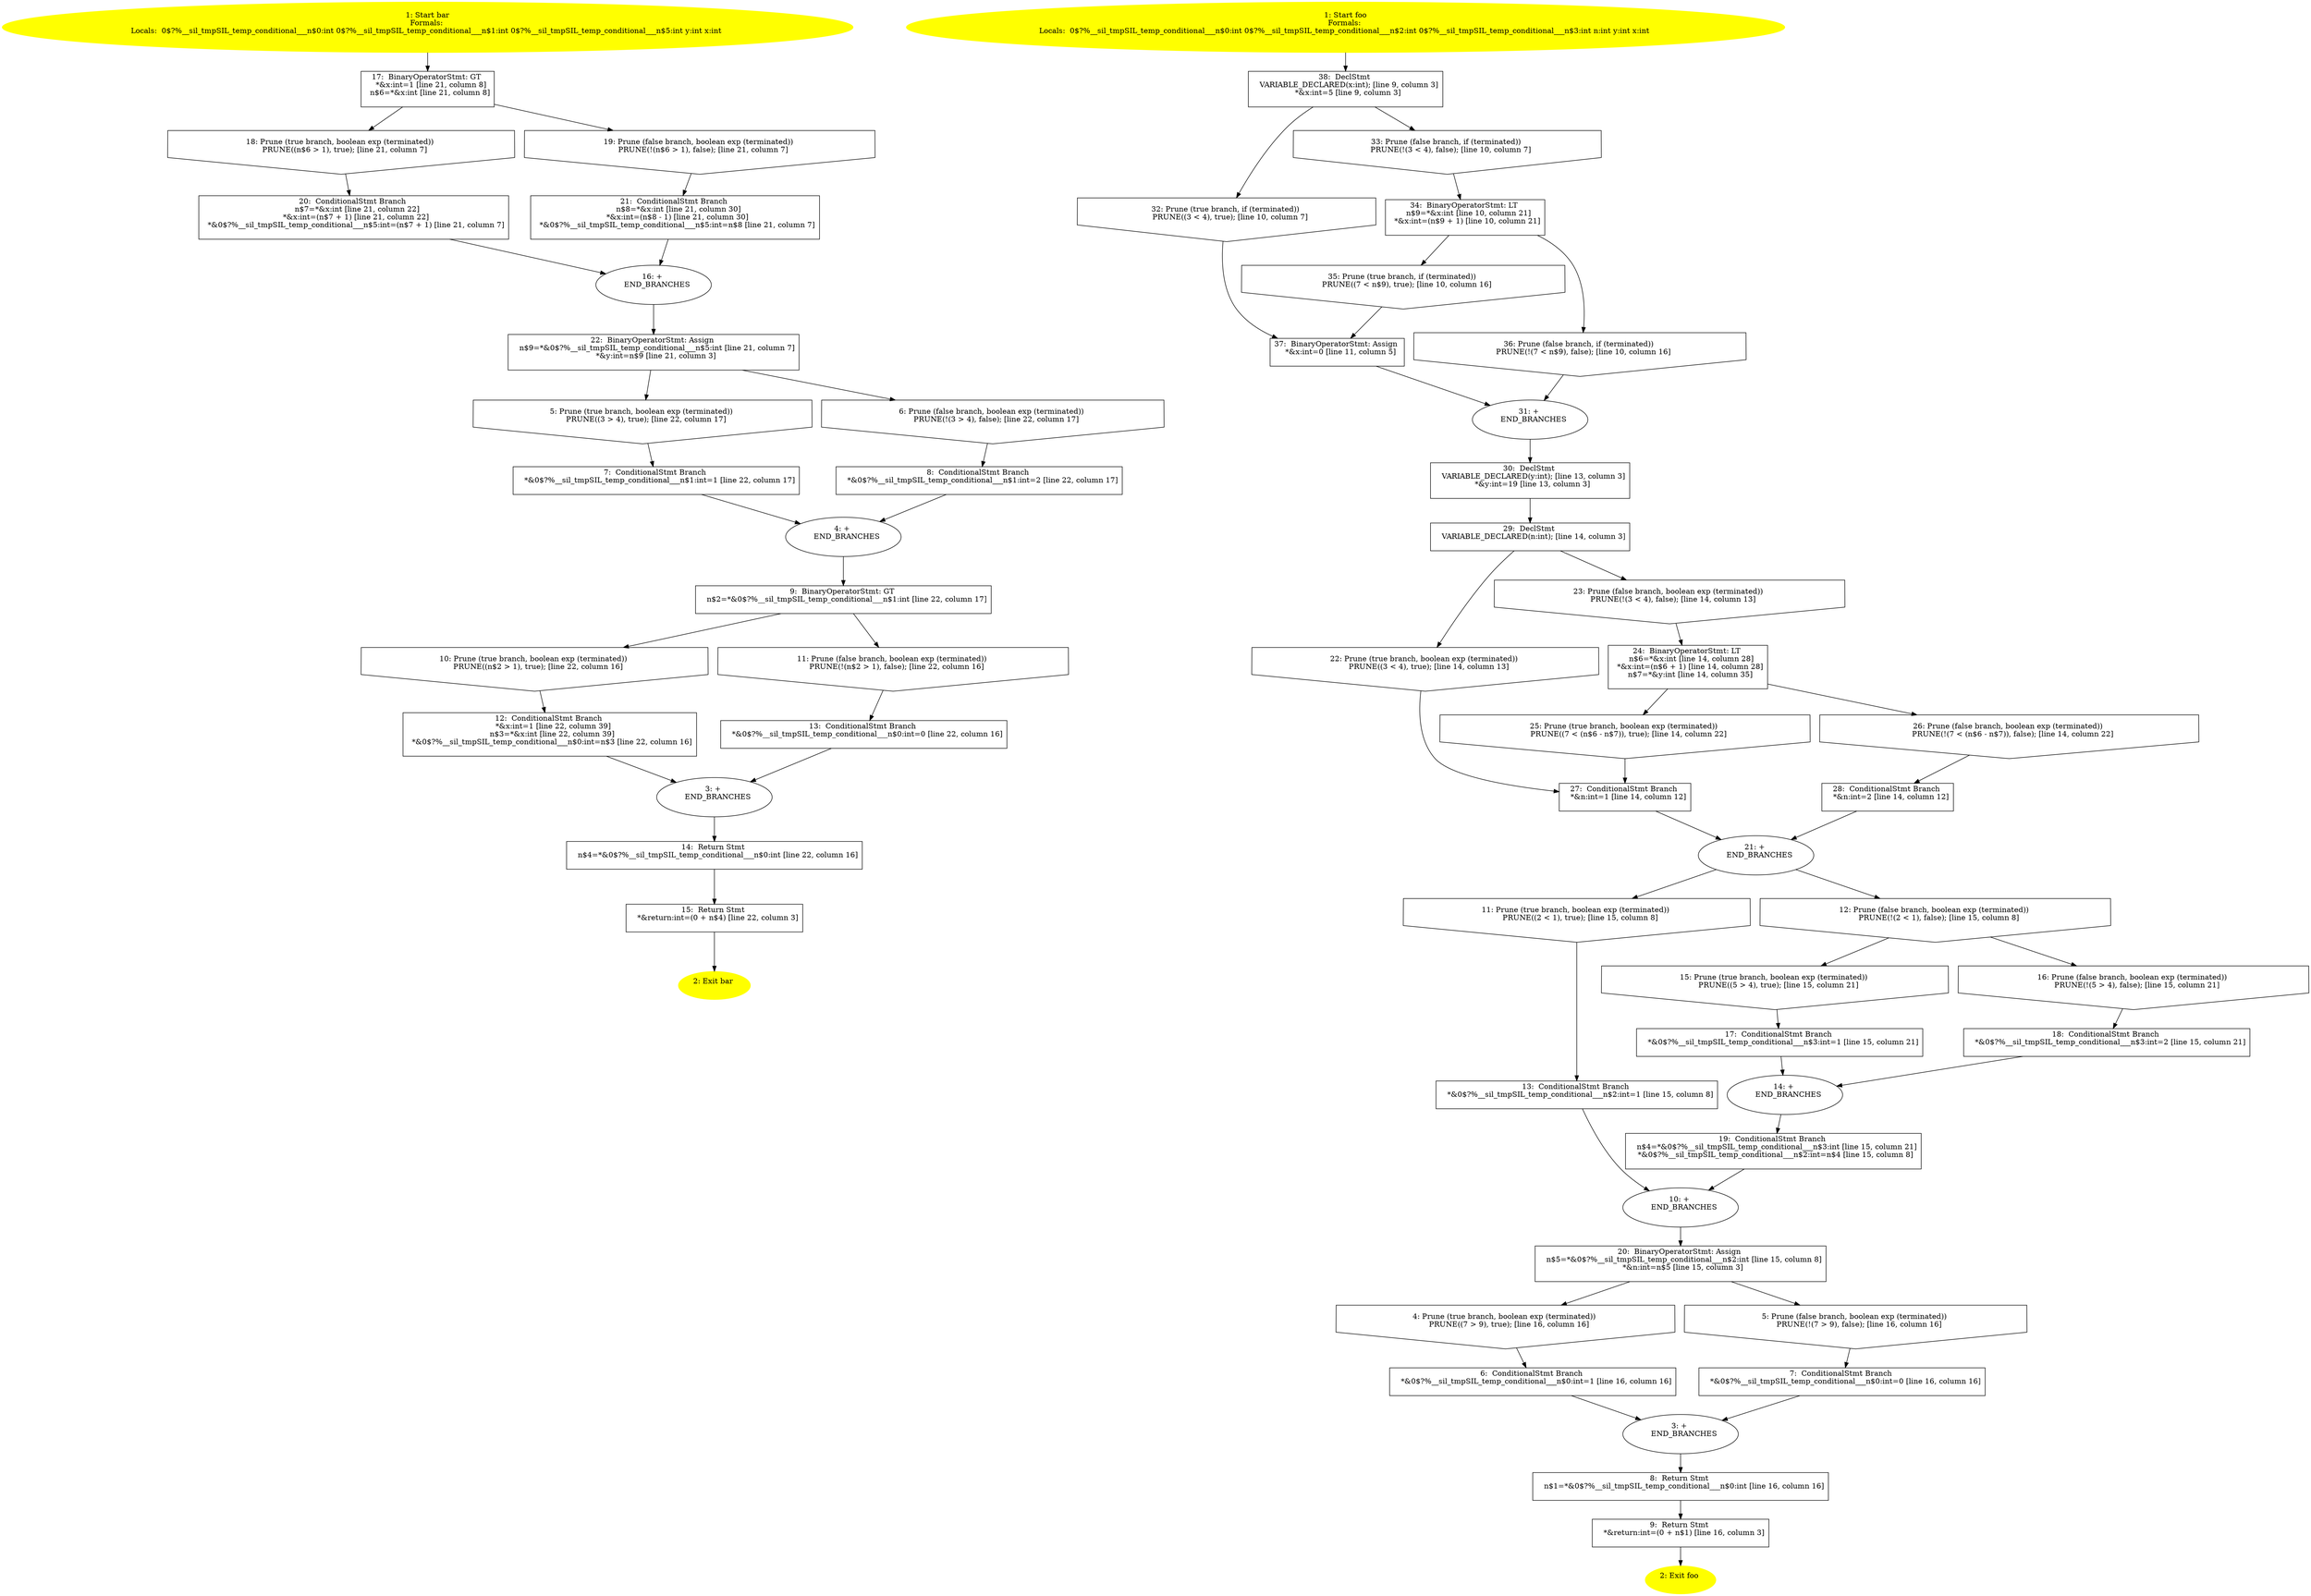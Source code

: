 /* @generated */
digraph cfg {
"bar.37b51d194a7513e4_1" [label="1: Start bar\nFormals: \nLocals:  0$?%__sil_tmpSIL_temp_conditional___n$0:int 0$?%__sil_tmpSIL_temp_conditional___n$1:int 0$?%__sil_tmpSIL_temp_conditional___n$5:int y:int x:int \n  " color=yellow style=filled]
	

	 "bar.37b51d194a7513e4_1" -> "bar.37b51d194a7513e4_17" ;
"bar.37b51d194a7513e4_2" [label="2: Exit bar \n  " color=yellow style=filled]
	

"bar.37b51d194a7513e4_3" [label="3: + \n   END_BRANCHES\n " ]
	

	 "bar.37b51d194a7513e4_3" -> "bar.37b51d194a7513e4_14" ;
"bar.37b51d194a7513e4_4" [label="4: + \n   END_BRANCHES\n " ]
	

	 "bar.37b51d194a7513e4_4" -> "bar.37b51d194a7513e4_9" ;
"bar.37b51d194a7513e4_5" [label="5: Prune (true branch, boolean exp (terminated)) \n   PRUNE((3 > 4), true); [line 22, column 17]\n " shape="invhouse"]
	

	 "bar.37b51d194a7513e4_5" -> "bar.37b51d194a7513e4_7" ;
"bar.37b51d194a7513e4_6" [label="6: Prune (false branch, boolean exp (terminated)) \n   PRUNE(!(3 > 4), false); [line 22, column 17]\n " shape="invhouse"]
	

	 "bar.37b51d194a7513e4_6" -> "bar.37b51d194a7513e4_8" ;
"bar.37b51d194a7513e4_7" [label="7:  ConditionalStmt Branch \n   *&0$?%__sil_tmpSIL_temp_conditional___n$1:int=1 [line 22, column 17]\n " shape="box"]
	

	 "bar.37b51d194a7513e4_7" -> "bar.37b51d194a7513e4_4" ;
"bar.37b51d194a7513e4_8" [label="8:  ConditionalStmt Branch \n   *&0$?%__sil_tmpSIL_temp_conditional___n$1:int=2 [line 22, column 17]\n " shape="box"]
	

	 "bar.37b51d194a7513e4_8" -> "bar.37b51d194a7513e4_4" ;
"bar.37b51d194a7513e4_9" [label="9:  BinaryOperatorStmt: GT \n   n$2=*&0$?%__sil_tmpSIL_temp_conditional___n$1:int [line 22, column 17]\n " shape="box"]
	

	 "bar.37b51d194a7513e4_9" -> "bar.37b51d194a7513e4_10" ;
	 "bar.37b51d194a7513e4_9" -> "bar.37b51d194a7513e4_11" ;
"bar.37b51d194a7513e4_10" [label="10: Prune (true branch, boolean exp (terminated)) \n   PRUNE((n$2 > 1), true); [line 22, column 16]\n " shape="invhouse"]
	

	 "bar.37b51d194a7513e4_10" -> "bar.37b51d194a7513e4_12" ;
"bar.37b51d194a7513e4_11" [label="11: Prune (false branch, boolean exp (terminated)) \n   PRUNE(!(n$2 > 1), false); [line 22, column 16]\n " shape="invhouse"]
	

	 "bar.37b51d194a7513e4_11" -> "bar.37b51d194a7513e4_13" ;
"bar.37b51d194a7513e4_12" [label="12:  ConditionalStmt Branch \n   *&x:int=1 [line 22, column 39]\n  n$3=*&x:int [line 22, column 39]\n  *&0$?%__sil_tmpSIL_temp_conditional___n$0:int=n$3 [line 22, column 16]\n " shape="box"]
	

	 "bar.37b51d194a7513e4_12" -> "bar.37b51d194a7513e4_3" ;
"bar.37b51d194a7513e4_13" [label="13:  ConditionalStmt Branch \n   *&0$?%__sil_tmpSIL_temp_conditional___n$0:int=0 [line 22, column 16]\n " shape="box"]
	

	 "bar.37b51d194a7513e4_13" -> "bar.37b51d194a7513e4_3" ;
"bar.37b51d194a7513e4_14" [label="14:  Return Stmt \n   n$4=*&0$?%__sil_tmpSIL_temp_conditional___n$0:int [line 22, column 16]\n " shape="box"]
	

	 "bar.37b51d194a7513e4_14" -> "bar.37b51d194a7513e4_15" ;
"bar.37b51d194a7513e4_15" [label="15:  Return Stmt \n   *&return:int=(0 + n$4) [line 22, column 3]\n " shape="box"]
	

	 "bar.37b51d194a7513e4_15" -> "bar.37b51d194a7513e4_2" ;
"bar.37b51d194a7513e4_16" [label="16: + \n   END_BRANCHES\n " ]
	

	 "bar.37b51d194a7513e4_16" -> "bar.37b51d194a7513e4_22" ;
"bar.37b51d194a7513e4_17" [label="17:  BinaryOperatorStmt: GT \n   *&x:int=1 [line 21, column 8]\n  n$6=*&x:int [line 21, column 8]\n " shape="box"]
	

	 "bar.37b51d194a7513e4_17" -> "bar.37b51d194a7513e4_18" ;
	 "bar.37b51d194a7513e4_17" -> "bar.37b51d194a7513e4_19" ;
"bar.37b51d194a7513e4_18" [label="18: Prune (true branch, boolean exp (terminated)) \n   PRUNE((n$6 > 1), true); [line 21, column 7]\n " shape="invhouse"]
	

	 "bar.37b51d194a7513e4_18" -> "bar.37b51d194a7513e4_20" ;
"bar.37b51d194a7513e4_19" [label="19: Prune (false branch, boolean exp (terminated)) \n   PRUNE(!(n$6 > 1), false); [line 21, column 7]\n " shape="invhouse"]
	

	 "bar.37b51d194a7513e4_19" -> "bar.37b51d194a7513e4_21" ;
"bar.37b51d194a7513e4_20" [label="20:  ConditionalStmt Branch \n   n$7=*&x:int [line 21, column 22]\n  *&x:int=(n$7 + 1) [line 21, column 22]\n  *&0$?%__sil_tmpSIL_temp_conditional___n$5:int=(n$7 + 1) [line 21, column 7]\n " shape="box"]
	

	 "bar.37b51d194a7513e4_20" -> "bar.37b51d194a7513e4_16" ;
"bar.37b51d194a7513e4_21" [label="21:  ConditionalStmt Branch \n   n$8=*&x:int [line 21, column 30]\n  *&x:int=(n$8 - 1) [line 21, column 30]\n  *&0$?%__sil_tmpSIL_temp_conditional___n$5:int=n$8 [line 21, column 7]\n " shape="box"]
	

	 "bar.37b51d194a7513e4_21" -> "bar.37b51d194a7513e4_16" ;
"bar.37b51d194a7513e4_22" [label="22:  BinaryOperatorStmt: Assign \n   n$9=*&0$?%__sil_tmpSIL_temp_conditional___n$5:int [line 21, column 7]\n  *&y:int=n$9 [line 21, column 3]\n " shape="box"]
	

	 "bar.37b51d194a7513e4_22" -> "bar.37b51d194a7513e4_5" ;
	 "bar.37b51d194a7513e4_22" -> "bar.37b51d194a7513e4_6" ;
"foo.acbd18db4cc2f85c_1" [label="1: Start foo\nFormals: \nLocals:  0$?%__sil_tmpSIL_temp_conditional___n$0:int 0$?%__sil_tmpSIL_temp_conditional___n$2:int 0$?%__sil_tmpSIL_temp_conditional___n$3:int n:int y:int x:int \n  " color=yellow style=filled]
	

	 "foo.acbd18db4cc2f85c_1" -> "foo.acbd18db4cc2f85c_38" ;
"foo.acbd18db4cc2f85c_2" [label="2: Exit foo \n  " color=yellow style=filled]
	

"foo.acbd18db4cc2f85c_3" [label="3: + \n   END_BRANCHES\n " ]
	

	 "foo.acbd18db4cc2f85c_3" -> "foo.acbd18db4cc2f85c_8" ;
"foo.acbd18db4cc2f85c_4" [label="4: Prune (true branch, boolean exp (terminated)) \n   PRUNE((7 > 9), true); [line 16, column 16]\n " shape="invhouse"]
	

	 "foo.acbd18db4cc2f85c_4" -> "foo.acbd18db4cc2f85c_6" ;
"foo.acbd18db4cc2f85c_5" [label="5: Prune (false branch, boolean exp (terminated)) \n   PRUNE(!(7 > 9), false); [line 16, column 16]\n " shape="invhouse"]
	

	 "foo.acbd18db4cc2f85c_5" -> "foo.acbd18db4cc2f85c_7" ;
"foo.acbd18db4cc2f85c_6" [label="6:  ConditionalStmt Branch \n   *&0$?%__sil_tmpSIL_temp_conditional___n$0:int=1 [line 16, column 16]\n " shape="box"]
	

	 "foo.acbd18db4cc2f85c_6" -> "foo.acbd18db4cc2f85c_3" ;
"foo.acbd18db4cc2f85c_7" [label="7:  ConditionalStmt Branch \n   *&0$?%__sil_tmpSIL_temp_conditional___n$0:int=0 [line 16, column 16]\n " shape="box"]
	

	 "foo.acbd18db4cc2f85c_7" -> "foo.acbd18db4cc2f85c_3" ;
"foo.acbd18db4cc2f85c_8" [label="8:  Return Stmt \n   n$1=*&0$?%__sil_tmpSIL_temp_conditional___n$0:int [line 16, column 16]\n " shape="box"]
	

	 "foo.acbd18db4cc2f85c_8" -> "foo.acbd18db4cc2f85c_9" ;
"foo.acbd18db4cc2f85c_9" [label="9:  Return Stmt \n   *&return:int=(0 + n$1) [line 16, column 3]\n " shape="box"]
	

	 "foo.acbd18db4cc2f85c_9" -> "foo.acbd18db4cc2f85c_2" ;
"foo.acbd18db4cc2f85c_10" [label="10: + \n   END_BRANCHES\n " ]
	

	 "foo.acbd18db4cc2f85c_10" -> "foo.acbd18db4cc2f85c_20" ;
"foo.acbd18db4cc2f85c_11" [label="11: Prune (true branch, boolean exp (terminated)) \n   PRUNE((2 < 1), true); [line 15, column 8]\n " shape="invhouse"]
	

	 "foo.acbd18db4cc2f85c_11" -> "foo.acbd18db4cc2f85c_13" ;
"foo.acbd18db4cc2f85c_12" [label="12: Prune (false branch, boolean exp (terminated)) \n   PRUNE(!(2 < 1), false); [line 15, column 8]\n " shape="invhouse"]
	

	 "foo.acbd18db4cc2f85c_12" -> "foo.acbd18db4cc2f85c_15" ;
	 "foo.acbd18db4cc2f85c_12" -> "foo.acbd18db4cc2f85c_16" ;
"foo.acbd18db4cc2f85c_13" [label="13:  ConditionalStmt Branch \n   *&0$?%__sil_tmpSIL_temp_conditional___n$2:int=1 [line 15, column 8]\n " shape="box"]
	

	 "foo.acbd18db4cc2f85c_13" -> "foo.acbd18db4cc2f85c_10" ;
"foo.acbd18db4cc2f85c_14" [label="14: + \n   END_BRANCHES\n " ]
	

	 "foo.acbd18db4cc2f85c_14" -> "foo.acbd18db4cc2f85c_19" ;
"foo.acbd18db4cc2f85c_15" [label="15: Prune (true branch, boolean exp (terminated)) \n   PRUNE((5 > 4), true); [line 15, column 21]\n " shape="invhouse"]
	

	 "foo.acbd18db4cc2f85c_15" -> "foo.acbd18db4cc2f85c_17" ;
"foo.acbd18db4cc2f85c_16" [label="16: Prune (false branch, boolean exp (terminated)) \n   PRUNE(!(5 > 4), false); [line 15, column 21]\n " shape="invhouse"]
	

	 "foo.acbd18db4cc2f85c_16" -> "foo.acbd18db4cc2f85c_18" ;
"foo.acbd18db4cc2f85c_17" [label="17:  ConditionalStmt Branch \n   *&0$?%__sil_tmpSIL_temp_conditional___n$3:int=1 [line 15, column 21]\n " shape="box"]
	

	 "foo.acbd18db4cc2f85c_17" -> "foo.acbd18db4cc2f85c_14" ;
"foo.acbd18db4cc2f85c_18" [label="18:  ConditionalStmt Branch \n   *&0$?%__sil_tmpSIL_temp_conditional___n$3:int=2 [line 15, column 21]\n " shape="box"]
	

	 "foo.acbd18db4cc2f85c_18" -> "foo.acbd18db4cc2f85c_14" ;
"foo.acbd18db4cc2f85c_19" [label="19:  ConditionalStmt Branch \n   n$4=*&0$?%__sil_tmpSIL_temp_conditional___n$3:int [line 15, column 21]\n  *&0$?%__sil_tmpSIL_temp_conditional___n$2:int=n$4 [line 15, column 8]\n " shape="box"]
	

	 "foo.acbd18db4cc2f85c_19" -> "foo.acbd18db4cc2f85c_10" ;
"foo.acbd18db4cc2f85c_20" [label="20:  BinaryOperatorStmt: Assign \n   n$5=*&0$?%__sil_tmpSIL_temp_conditional___n$2:int [line 15, column 8]\n  *&n:int=n$5 [line 15, column 3]\n " shape="box"]
	

	 "foo.acbd18db4cc2f85c_20" -> "foo.acbd18db4cc2f85c_4" ;
	 "foo.acbd18db4cc2f85c_20" -> "foo.acbd18db4cc2f85c_5" ;
"foo.acbd18db4cc2f85c_21" [label="21: + \n   END_BRANCHES\n " ]
	

	 "foo.acbd18db4cc2f85c_21" -> "foo.acbd18db4cc2f85c_11" ;
	 "foo.acbd18db4cc2f85c_21" -> "foo.acbd18db4cc2f85c_12" ;
"foo.acbd18db4cc2f85c_22" [label="22: Prune (true branch, boolean exp (terminated)) \n   PRUNE((3 < 4), true); [line 14, column 13]\n " shape="invhouse"]
	

	 "foo.acbd18db4cc2f85c_22" -> "foo.acbd18db4cc2f85c_27" ;
"foo.acbd18db4cc2f85c_23" [label="23: Prune (false branch, boolean exp (terminated)) \n   PRUNE(!(3 < 4), false); [line 14, column 13]\n " shape="invhouse"]
	

	 "foo.acbd18db4cc2f85c_23" -> "foo.acbd18db4cc2f85c_24" ;
"foo.acbd18db4cc2f85c_24" [label="24:  BinaryOperatorStmt: LT \n   n$6=*&x:int [line 14, column 28]\n  *&x:int=(n$6 + 1) [line 14, column 28]\n  n$7=*&y:int [line 14, column 35]\n " shape="box"]
	

	 "foo.acbd18db4cc2f85c_24" -> "foo.acbd18db4cc2f85c_25" ;
	 "foo.acbd18db4cc2f85c_24" -> "foo.acbd18db4cc2f85c_26" ;
"foo.acbd18db4cc2f85c_25" [label="25: Prune (true branch, boolean exp (terminated)) \n   PRUNE((7 < (n$6 - n$7)), true); [line 14, column 22]\n " shape="invhouse"]
	

	 "foo.acbd18db4cc2f85c_25" -> "foo.acbd18db4cc2f85c_27" ;
"foo.acbd18db4cc2f85c_26" [label="26: Prune (false branch, boolean exp (terminated)) \n   PRUNE(!(7 < (n$6 - n$7)), false); [line 14, column 22]\n " shape="invhouse"]
	

	 "foo.acbd18db4cc2f85c_26" -> "foo.acbd18db4cc2f85c_28" ;
"foo.acbd18db4cc2f85c_27" [label="27:  ConditionalStmt Branch \n   *&n:int=1 [line 14, column 12]\n " shape="box"]
	

	 "foo.acbd18db4cc2f85c_27" -> "foo.acbd18db4cc2f85c_21" ;
"foo.acbd18db4cc2f85c_28" [label="28:  ConditionalStmt Branch \n   *&n:int=2 [line 14, column 12]\n " shape="box"]
	

	 "foo.acbd18db4cc2f85c_28" -> "foo.acbd18db4cc2f85c_21" ;
"foo.acbd18db4cc2f85c_29" [label="29:  DeclStmt \n   VARIABLE_DECLARED(n:int); [line 14, column 3]\n " shape="box"]
	

	 "foo.acbd18db4cc2f85c_29" -> "foo.acbd18db4cc2f85c_22" ;
	 "foo.acbd18db4cc2f85c_29" -> "foo.acbd18db4cc2f85c_23" ;
"foo.acbd18db4cc2f85c_30" [label="30:  DeclStmt \n   VARIABLE_DECLARED(y:int); [line 13, column 3]\n  *&y:int=19 [line 13, column 3]\n " shape="box"]
	

	 "foo.acbd18db4cc2f85c_30" -> "foo.acbd18db4cc2f85c_29" ;
"foo.acbd18db4cc2f85c_31" [label="31: + \n   END_BRANCHES\n " ]
	

	 "foo.acbd18db4cc2f85c_31" -> "foo.acbd18db4cc2f85c_30" ;
"foo.acbd18db4cc2f85c_32" [label="32: Prune (true branch, if (terminated)) \n   PRUNE((3 < 4), true); [line 10, column 7]\n " shape="invhouse"]
	

	 "foo.acbd18db4cc2f85c_32" -> "foo.acbd18db4cc2f85c_37" ;
"foo.acbd18db4cc2f85c_33" [label="33: Prune (false branch, if (terminated)) \n   PRUNE(!(3 < 4), false); [line 10, column 7]\n " shape="invhouse"]
	

	 "foo.acbd18db4cc2f85c_33" -> "foo.acbd18db4cc2f85c_34" ;
"foo.acbd18db4cc2f85c_34" [label="34:  BinaryOperatorStmt: LT \n   n$9=*&x:int [line 10, column 21]\n  *&x:int=(n$9 + 1) [line 10, column 21]\n " shape="box"]
	

	 "foo.acbd18db4cc2f85c_34" -> "foo.acbd18db4cc2f85c_35" ;
	 "foo.acbd18db4cc2f85c_34" -> "foo.acbd18db4cc2f85c_36" ;
"foo.acbd18db4cc2f85c_35" [label="35: Prune (true branch, if (terminated)) \n   PRUNE((7 < n$9), true); [line 10, column 16]\n " shape="invhouse"]
	

	 "foo.acbd18db4cc2f85c_35" -> "foo.acbd18db4cc2f85c_37" ;
"foo.acbd18db4cc2f85c_36" [label="36: Prune (false branch, if (terminated)) \n   PRUNE(!(7 < n$9), false); [line 10, column 16]\n " shape="invhouse"]
	

	 "foo.acbd18db4cc2f85c_36" -> "foo.acbd18db4cc2f85c_31" ;
"foo.acbd18db4cc2f85c_37" [label="37:  BinaryOperatorStmt: Assign \n   *&x:int=0 [line 11, column 5]\n " shape="box"]
	

	 "foo.acbd18db4cc2f85c_37" -> "foo.acbd18db4cc2f85c_31" ;
"foo.acbd18db4cc2f85c_38" [label="38:  DeclStmt \n   VARIABLE_DECLARED(x:int); [line 9, column 3]\n  *&x:int=5 [line 9, column 3]\n " shape="box"]
	

	 "foo.acbd18db4cc2f85c_38" -> "foo.acbd18db4cc2f85c_32" ;
	 "foo.acbd18db4cc2f85c_38" -> "foo.acbd18db4cc2f85c_33" ;
}
